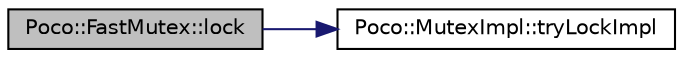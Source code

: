 digraph "Poco::FastMutex::lock"
{
 // LATEX_PDF_SIZE
  edge [fontname="Helvetica",fontsize="10",labelfontname="Helvetica",labelfontsize="10"];
  node [fontname="Helvetica",fontsize="10",shape=record];
  rankdir="LR";
  Node1 [label="Poco::FastMutex::lock",height=0.2,width=0.4,color="black", fillcolor="grey75", style="filled", fontcolor="black",tooltip=" "];
  Node1 -> Node2 [color="midnightblue",fontsize="10",style="solid"];
  Node2 [label="Poco::MutexImpl::tryLockImpl",height=0.2,width=0.4,color="black", fillcolor="white", style="filled",URL="$classPoco_1_1MutexImpl.html#af6912745580c04c99d3e12110a516c93",tooltip=" "];
}
